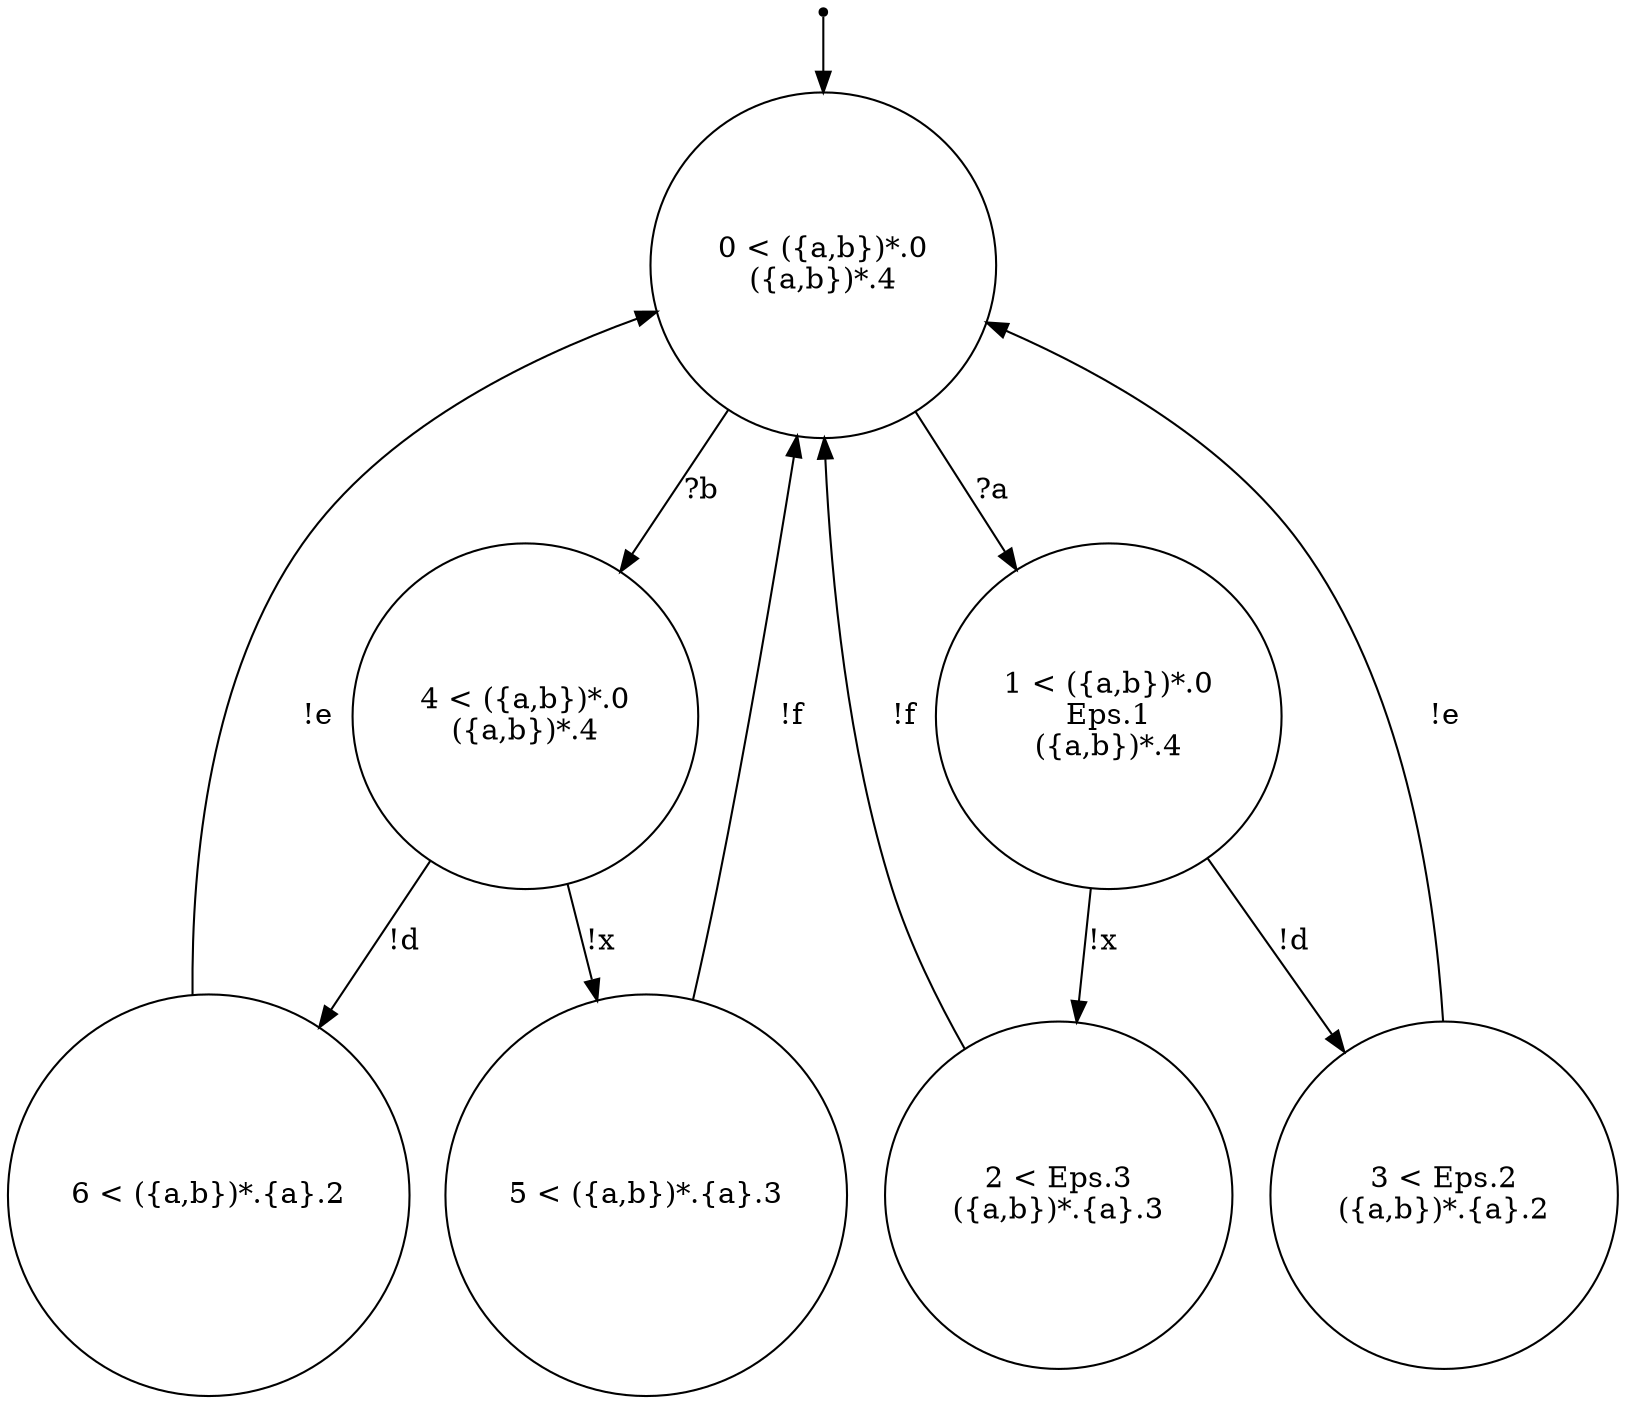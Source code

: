 digraph {
 node [shape=point] ENTRY
 node [shape=circle]
0 [label="0 < ({a,b})*.0
({a,b})*.4
"]
4 [label="4 < ({a,b})*.0
({a,b})*.4
"]
1 [label="1 < ({a,b})*.0
Eps.1
({a,b})*.4
"]
2 [label="2 < Eps.3
({a,b})*.{a}.3
"]
6 [label="6 < ({a,b})*.{a}.2
"]
3 [label="3 < Eps.2
({a,b})*.{a}.2
"]
5 [label="5 < ({a,b})*.{a}.3
"]
ENTRY -> 0
1 -> 3 [label="!d"]
0 -> 1 [label="?a"]
3 -> 0 [label="!e"]
6 -> 0 [label="!e"]
4 -> 5 [label="!x"]
5 -> 0 [label="!f"]
2 -> 0 [label="!f"]
0 -> 4 [label="?b"]
4 -> 6 [label="!d"]
1 -> 2 [label="!x"]

}